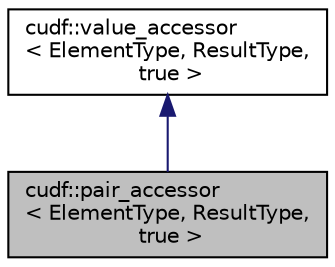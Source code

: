 digraph "cudf::pair_accessor&lt; ElementType, ResultType, true &gt;"
{
 // LATEX_PDF_SIZE
  edge [fontname="Helvetica",fontsize="10",labelfontname="Helvetica",labelfontsize="10"];
  node [fontname="Helvetica",fontsize="10",shape=record];
  Node1 [label="cudf::pair_accessor\l\< ElementType, ResultType,\l true \>",height=0.2,width=0.4,color="black", fillcolor="grey75", style="filled", fontcolor="black",tooltip=" "];
  Node2 -> Node1 [dir="back",color="midnightblue",fontsize="10",style="solid",fontname="Helvetica"];
  Node2 [label="cudf::value_accessor\l\< ElementType, ResultType,\l true \>",height=0.2,width=0.4,color="black", fillcolor="white", style="filled",URL="$structcudf_1_1value__accessor_3_01ElementType_00_01ResultType_00_01true_01_4.html",tooltip=" "];
}
